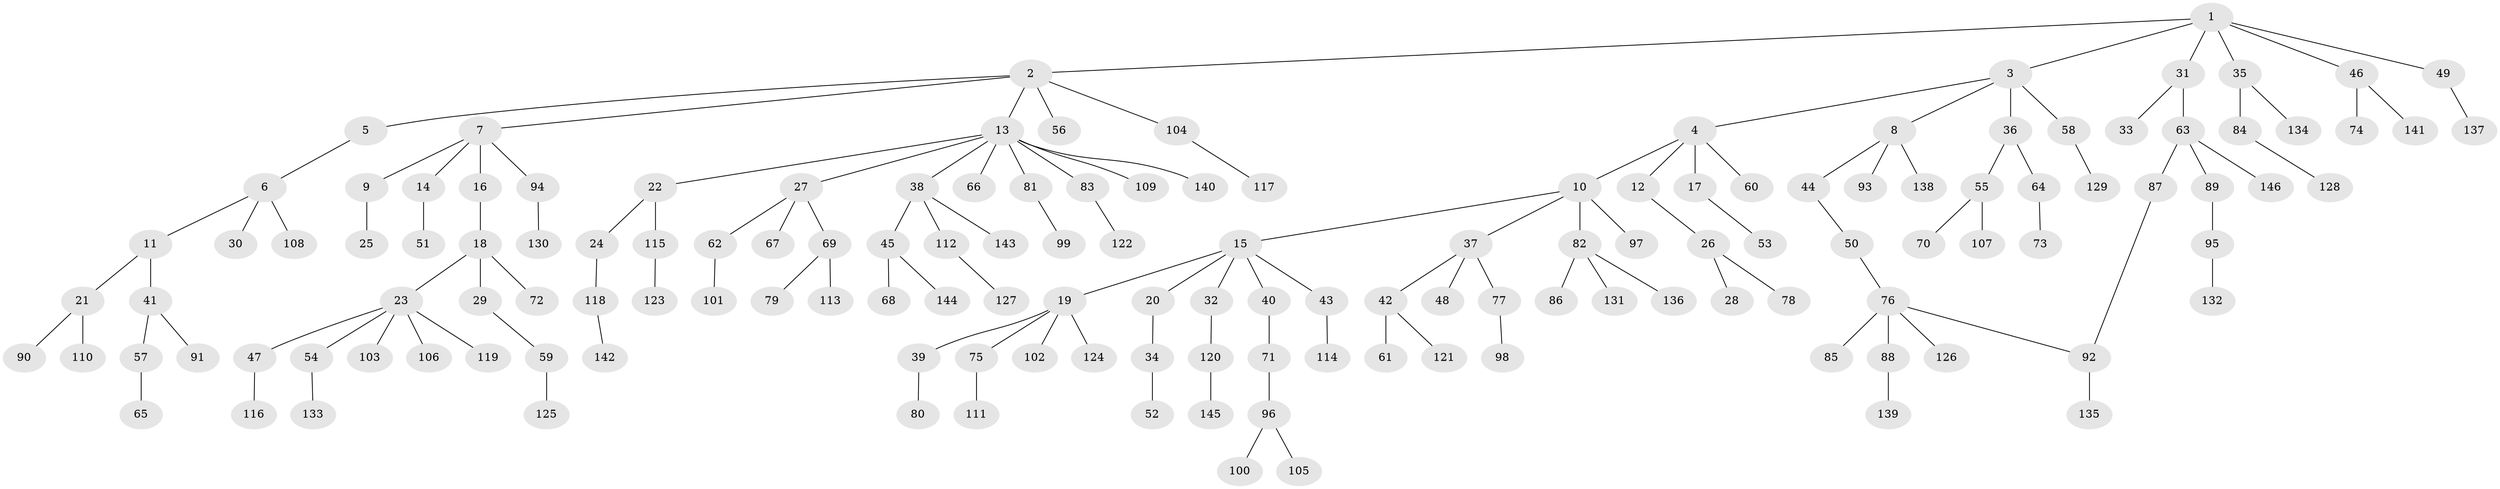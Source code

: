 // coarse degree distribution, {6: 0.019230769230769232, 5: 0.057692307692307696, 4: 0.028846153846153848, 2: 0.2692307692307692, 3: 0.125, 1: 0.49038461538461536, 8: 0.009615384615384616}
// Generated by graph-tools (version 1.1) at 2025/49/03/04/25 22:49:00]
// undirected, 146 vertices, 146 edges
graph export_dot {
  node [color=gray90,style=filled];
  1;
  2;
  3;
  4;
  5;
  6;
  7;
  8;
  9;
  10;
  11;
  12;
  13;
  14;
  15;
  16;
  17;
  18;
  19;
  20;
  21;
  22;
  23;
  24;
  25;
  26;
  27;
  28;
  29;
  30;
  31;
  32;
  33;
  34;
  35;
  36;
  37;
  38;
  39;
  40;
  41;
  42;
  43;
  44;
  45;
  46;
  47;
  48;
  49;
  50;
  51;
  52;
  53;
  54;
  55;
  56;
  57;
  58;
  59;
  60;
  61;
  62;
  63;
  64;
  65;
  66;
  67;
  68;
  69;
  70;
  71;
  72;
  73;
  74;
  75;
  76;
  77;
  78;
  79;
  80;
  81;
  82;
  83;
  84;
  85;
  86;
  87;
  88;
  89;
  90;
  91;
  92;
  93;
  94;
  95;
  96;
  97;
  98;
  99;
  100;
  101;
  102;
  103;
  104;
  105;
  106;
  107;
  108;
  109;
  110;
  111;
  112;
  113;
  114;
  115;
  116;
  117;
  118;
  119;
  120;
  121;
  122;
  123;
  124;
  125;
  126;
  127;
  128;
  129;
  130;
  131;
  132;
  133;
  134;
  135;
  136;
  137;
  138;
  139;
  140;
  141;
  142;
  143;
  144;
  145;
  146;
  1 -- 2;
  1 -- 3;
  1 -- 31;
  1 -- 35;
  1 -- 46;
  1 -- 49;
  2 -- 5;
  2 -- 7;
  2 -- 13;
  2 -- 56;
  2 -- 104;
  3 -- 4;
  3 -- 8;
  3 -- 36;
  3 -- 58;
  4 -- 10;
  4 -- 12;
  4 -- 17;
  4 -- 60;
  5 -- 6;
  6 -- 11;
  6 -- 30;
  6 -- 108;
  7 -- 9;
  7 -- 14;
  7 -- 16;
  7 -- 94;
  8 -- 44;
  8 -- 93;
  8 -- 138;
  9 -- 25;
  10 -- 15;
  10 -- 37;
  10 -- 82;
  10 -- 97;
  11 -- 21;
  11 -- 41;
  12 -- 26;
  13 -- 22;
  13 -- 27;
  13 -- 38;
  13 -- 66;
  13 -- 81;
  13 -- 83;
  13 -- 109;
  13 -- 140;
  14 -- 51;
  15 -- 19;
  15 -- 20;
  15 -- 32;
  15 -- 40;
  15 -- 43;
  16 -- 18;
  17 -- 53;
  18 -- 23;
  18 -- 29;
  18 -- 72;
  19 -- 39;
  19 -- 75;
  19 -- 102;
  19 -- 124;
  20 -- 34;
  21 -- 90;
  21 -- 110;
  22 -- 24;
  22 -- 115;
  23 -- 47;
  23 -- 54;
  23 -- 103;
  23 -- 106;
  23 -- 119;
  24 -- 118;
  26 -- 28;
  26 -- 78;
  27 -- 62;
  27 -- 67;
  27 -- 69;
  29 -- 59;
  31 -- 33;
  31 -- 63;
  32 -- 120;
  34 -- 52;
  35 -- 84;
  35 -- 134;
  36 -- 55;
  36 -- 64;
  37 -- 42;
  37 -- 48;
  37 -- 77;
  38 -- 45;
  38 -- 112;
  38 -- 143;
  39 -- 80;
  40 -- 71;
  41 -- 57;
  41 -- 91;
  42 -- 61;
  42 -- 121;
  43 -- 114;
  44 -- 50;
  45 -- 68;
  45 -- 144;
  46 -- 74;
  46 -- 141;
  47 -- 116;
  49 -- 137;
  50 -- 76;
  54 -- 133;
  55 -- 70;
  55 -- 107;
  57 -- 65;
  58 -- 129;
  59 -- 125;
  62 -- 101;
  63 -- 87;
  63 -- 89;
  63 -- 146;
  64 -- 73;
  69 -- 79;
  69 -- 113;
  71 -- 96;
  75 -- 111;
  76 -- 85;
  76 -- 88;
  76 -- 92;
  76 -- 126;
  77 -- 98;
  81 -- 99;
  82 -- 86;
  82 -- 131;
  82 -- 136;
  83 -- 122;
  84 -- 128;
  87 -- 92;
  88 -- 139;
  89 -- 95;
  92 -- 135;
  94 -- 130;
  95 -- 132;
  96 -- 100;
  96 -- 105;
  104 -- 117;
  112 -- 127;
  115 -- 123;
  118 -- 142;
  120 -- 145;
}
